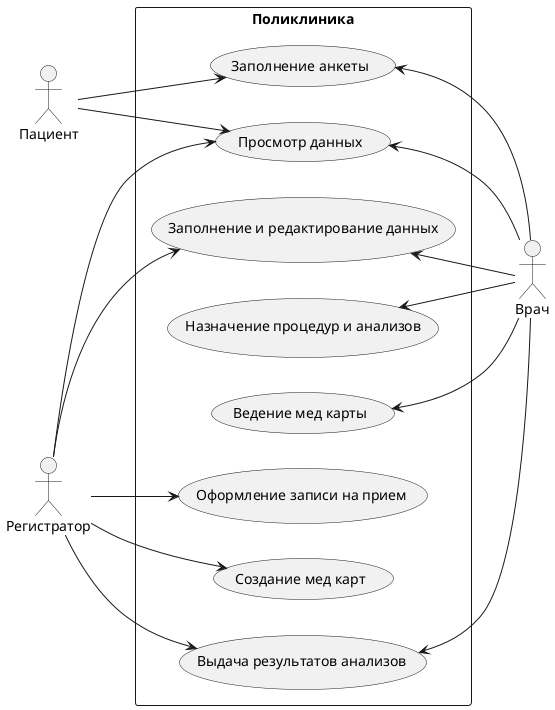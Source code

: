 ﻿@startuml
left to right direction

actor Пациент as Patient
actor Регистратор as Registrar
actor Врач as Doctor

rectangle Поликлиника {
    (Создание мед карт) as UseCase2
    (Заполнение анкеты) as UseCase3
    (Ведение мед карты) as UseCase4
    (Заполнение и редактирование данных) as UseCase6
    (Назначение процедур и анализов) as UseCase7
    (Выдача результатов анализов) as UseCase8
    (Оформление записи на прием) as UseCase9
    (Просмотр данных) as UseCase10
}

Patient -down-> UseCase3
Patient -down-> UseCase10

Registrar -down-> UseCase2
Registrar -down-> UseCase6
Registrar -down-> UseCase8
Registrar -down-> UseCase9
Registrar -down-> UseCase10

Doctor -up-> UseCase3
Doctor -up-> UseCase4
Doctor -up-> UseCase7
Doctor -up-> UseCase6
Doctor -up-> UseCase8
Doctor -up-> UseCase10

@enduml
